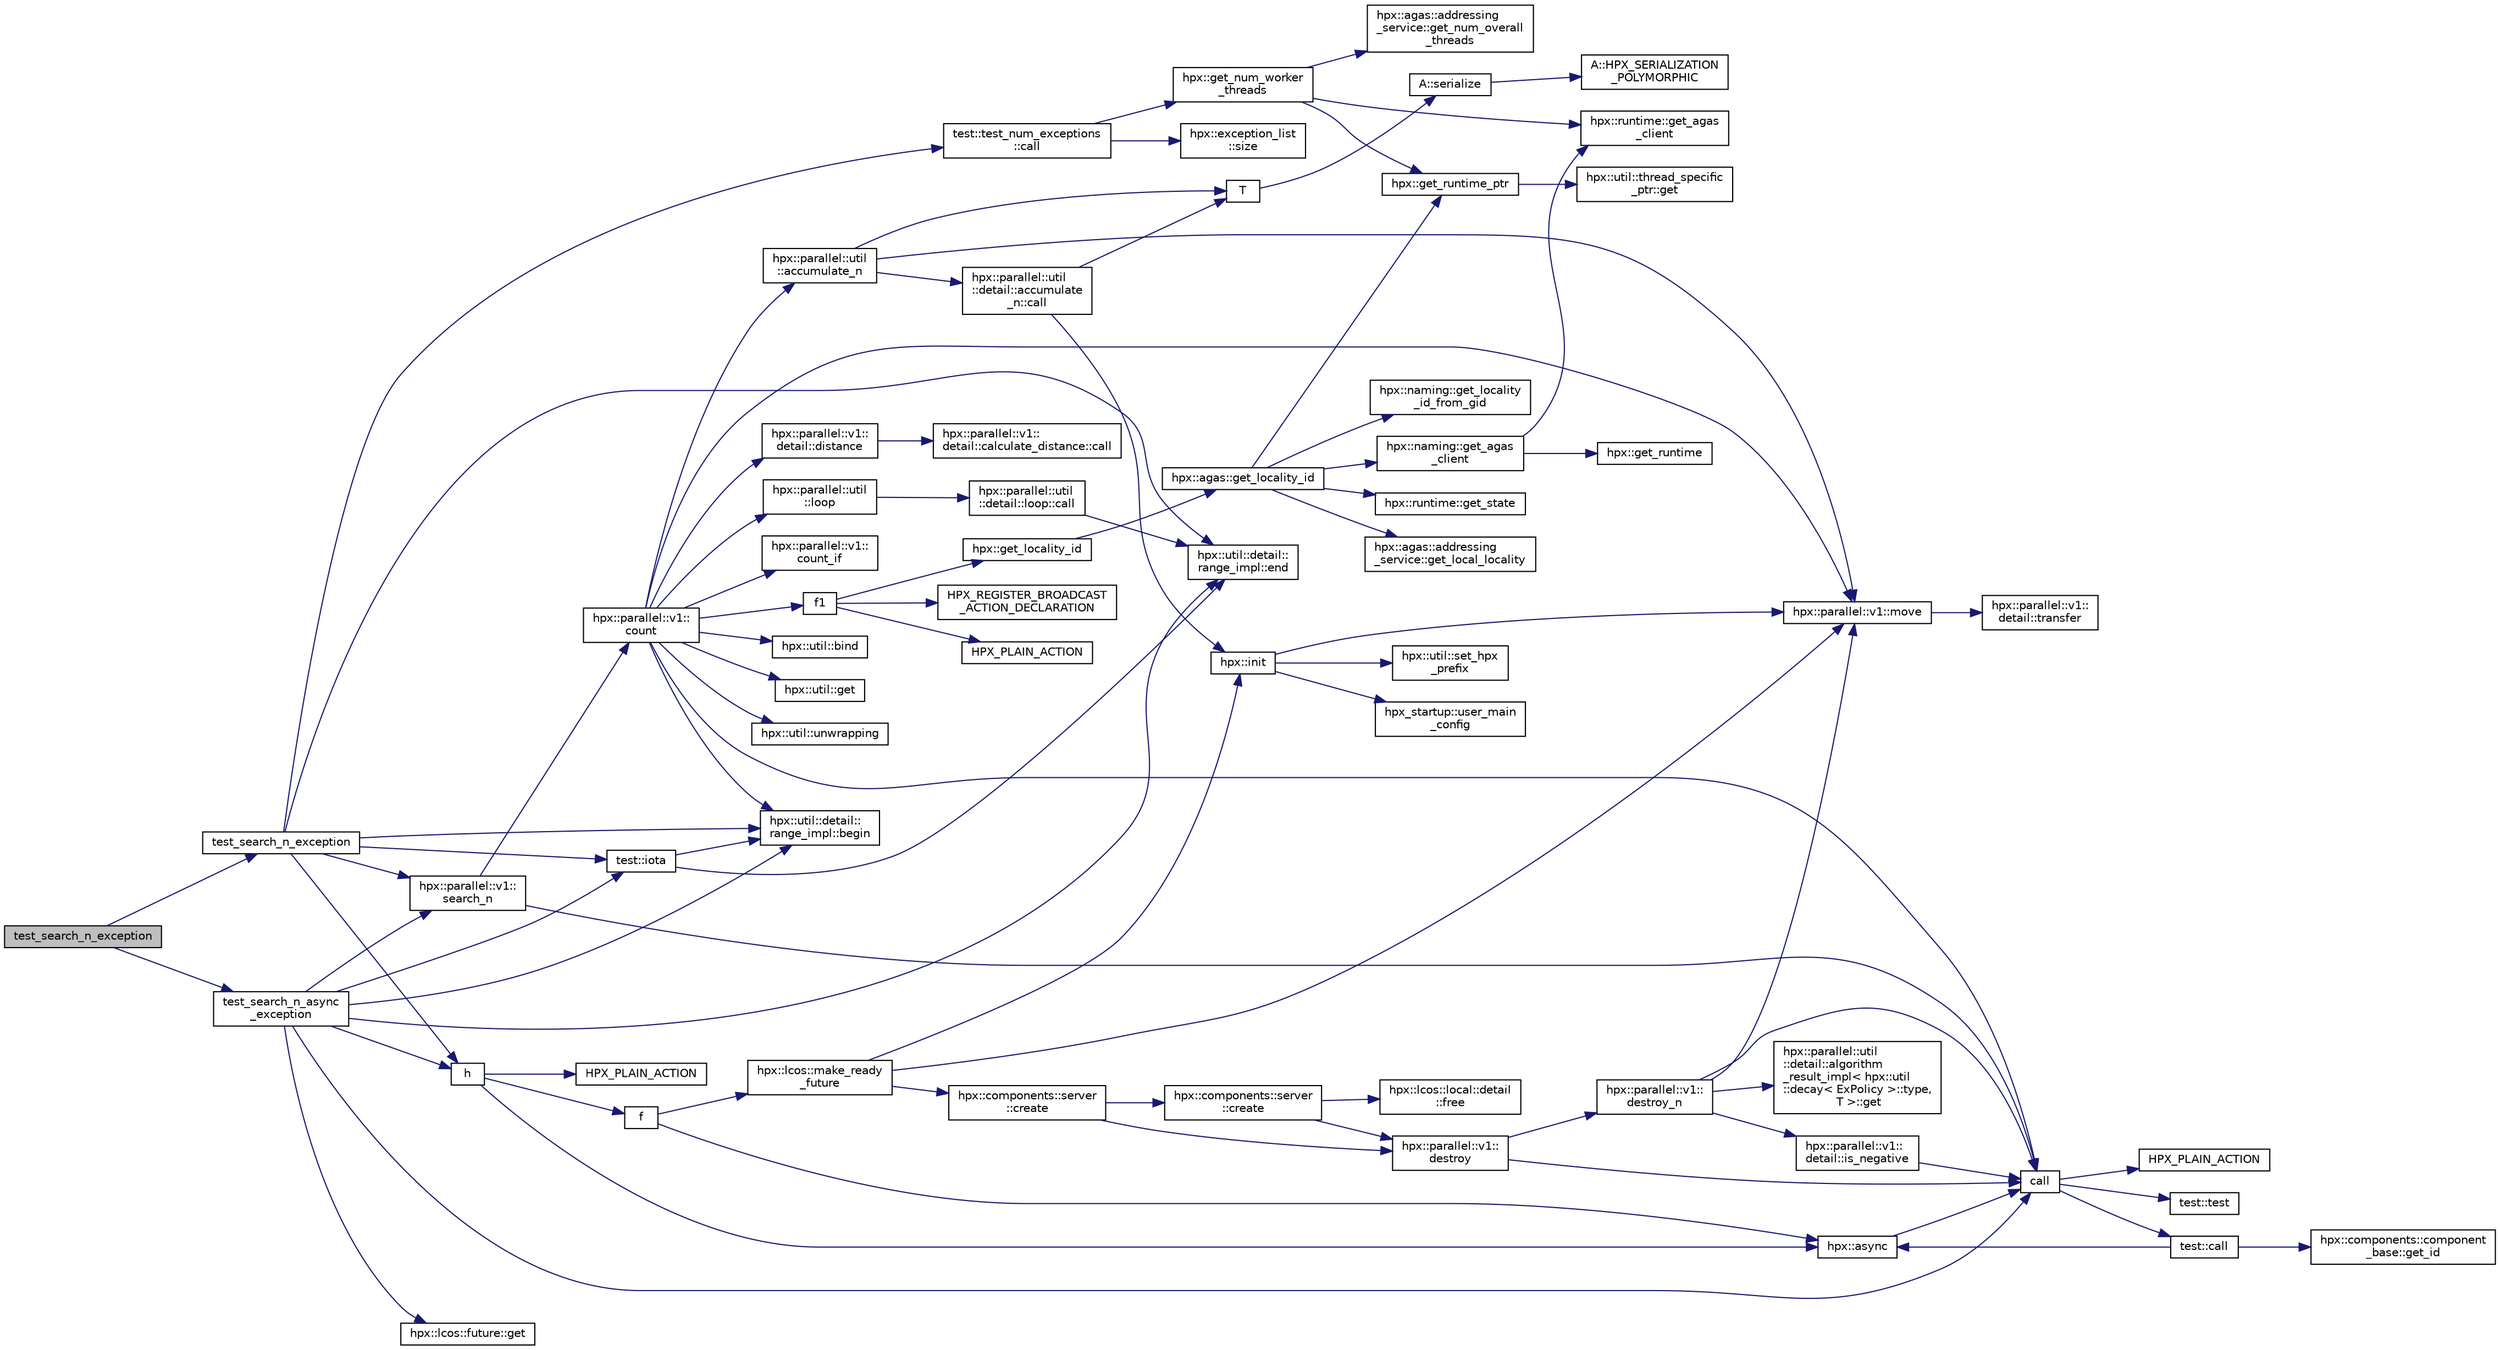 digraph "test_search_n_exception"
{
  edge [fontname="Helvetica",fontsize="10",labelfontname="Helvetica",labelfontsize="10"];
  node [fontname="Helvetica",fontsize="10",shape=record];
  rankdir="LR";
  Node1221 [label="test_search_n_exception",height=0.2,width=0.4,color="black", fillcolor="grey75", style="filled", fontcolor="black"];
  Node1221 -> Node1222 [color="midnightblue",fontsize="10",style="solid",fontname="Helvetica"];
  Node1222 [label="test_search_n_exception",height=0.2,width=0.4,color="black", fillcolor="white", style="filled",URL="$dc/dc5/searchn_8cpp.html#ae7f1103ebc59f1af0552efcc48e84d95"];
  Node1222 -> Node1223 [color="midnightblue",fontsize="10",style="solid",fontname="Helvetica"];
  Node1223 [label="test::iota",height=0.2,width=0.4,color="black", fillcolor="white", style="filled",URL="$df/d04/namespacetest.html#abdbbc37e6fb67287495e853a554c493a"];
  Node1223 -> Node1224 [color="midnightblue",fontsize="10",style="solid",fontname="Helvetica"];
  Node1224 [label="hpx::util::detail::\lrange_impl::begin",height=0.2,width=0.4,color="black", fillcolor="white", style="filled",URL="$d4/d4a/namespacehpx_1_1util_1_1detail_1_1range__impl.html#a31e165df2b865cdd961f35ce938db41a"];
  Node1223 -> Node1225 [color="midnightblue",fontsize="10",style="solid",fontname="Helvetica"];
  Node1225 [label="hpx::util::detail::\lrange_impl::end",height=0.2,width=0.4,color="black", fillcolor="white", style="filled",URL="$d4/d4a/namespacehpx_1_1util_1_1detail_1_1range__impl.html#afb2ea48b0902f52ee4d8b764807b4316"];
  Node1222 -> Node1224 [color="midnightblue",fontsize="10",style="solid",fontname="Helvetica"];
  Node1222 -> Node1225 [color="midnightblue",fontsize="10",style="solid",fontname="Helvetica"];
  Node1222 -> Node1226 [color="midnightblue",fontsize="10",style="solid",fontname="Helvetica"];
  Node1226 [label="h",height=0.2,width=0.4,color="black", fillcolor="white", style="filled",URL="$d4/d13/async__unwrap__1037_8cpp.html#a68bf2774bfb21af6d8c70eaf70834b03"];
  Node1226 -> Node1227 [color="midnightblue",fontsize="10",style="solid",fontname="Helvetica"];
  Node1227 [label="hpx::async",height=0.2,width=0.4,color="black", fillcolor="white", style="filled",URL="$d8/d83/namespacehpx.html#acb7d8e37b73b823956ce144f9a57eaa4"];
  Node1227 -> Node1228 [color="midnightblue",fontsize="10",style="solid",fontname="Helvetica"];
  Node1228 [label="call",height=0.2,width=0.4,color="black", fillcolor="white", style="filled",URL="$d2/d67/promise__1620_8cpp.html#a58357f0b82bc761e1d0b9091ed563a70"];
  Node1228 -> Node1229 [color="midnightblue",fontsize="10",style="solid",fontname="Helvetica"];
  Node1229 [label="test::test",height=0.2,width=0.4,color="black", fillcolor="white", style="filled",URL="$d8/d89/structtest.html#ab42d5ece712d716b04cb3f686f297a26"];
  Node1228 -> Node1230 [color="midnightblue",fontsize="10",style="solid",fontname="Helvetica"];
  Node1230 [label="HPX_PLAIN_ACTION",height=0.2,width=0.4,color="black", fillcolor="white", style="filled",URL="$d2/d67/promise__1620_8cpp.html#ab96aab827a4b1fcaf66cfe0ba83fef23"];
  Node1228 -> Node1231 [color="midnightblue",fontsize="10",style="solid",fontname="Helvetica"];
  Node1231 [label="test::call",height=0.2,width=0.4,color="black", fillcolor="white", style="filled",URL="$d8/d89/structtest.html#aeb29e7ed6518b9426ccf1344c52620ae"];
  Node1231 -> Node1227 [color="midnightblue",fontsize="10",style="solid",fontname="Helvetica"];
  Node1231 -> Node1232 [color="midnightblue",fontsize="10",style="solid",fontname="Helvetica"];
  Node1232 [label="hpx::components::component\l_base::get_id",height=0.2,width=0.4,color="black", fillcolor="white", style="filled",URL="$d2/de6/classhpx_1_1components_1_1component__base.html#a4c8fd93514039bdf01c48d66d82b19cd"];
  Node1226 -> Node1233 [color="midnightblue",fontsize="10",style="solid",fontname="Helvetica"];
  Node1233 [label="f",height=0.2,width=0.4,color="black", fillcolor="white", style="filled",URL="$d4/d13/async__unwrap__1037_8cpp.html#a02a6b0b4f77af9f69a841dc8262b0cd0"];
  Node1233 -> Node1227 [color="midnightblue",fontsize="10",style="solid",fontname="Helvetica"];
  Node1233 -> Node1234 [color="midnightblue",fontsize="10",style="solid",fontname="Helvetica"];
  Node1234 [label="hpx::lcos::make_ready\l_future",height=0.2,width=0.4,color="black", fillcolor="white", style="filled",URL="$d2/dc9/namespacehpx_1_1lcos.html#a42997564ddfde91d475b8a2cea8f53e4"];
  Node1234 -> Node1235 [color="midnightblue",fontsize="10",style="solid",fontname="Helvetica"];
  Node1235 [label="hpx::init",height=0.2,width=0.4,color="black", fillcolor="white", style="filled",URL="$d8/d83/namespacehpx.html#a3c694ea960b47c56b33351ba16e3d76b",tooltip="Main entry point for launching the HPX runtime system. "];
  Node1235 -> Node1236 [color="midnightblue",fontsize="10",style="solid",fontname="Helvetica"];
  Node1236 [label="hpx::util::set_hpx\l_prefix",height=0.2,width=0.4,color="black", fillcolor="white", style="filled",URL="$df/dad/namespacehpx_1_1util.html#ae40a23c1ba0a48d9304dcf717a95793e"];
  Node1235 -> Node1237 [color="midnightblue",fontsize="10",style="solid",fontname="Helvetica"];
  Node1237 [label="hpx_startup::user_main\l_config",height=0.2,width=0.4,color="black", fillcolor="white", style="filled",URL="$d3/dd2/namespacehpx__startup.html#aaac571d88bd3912a4225a23eb3261637"];
  Node1235 -> Node1238 [color="midnightblue",fontsize="10",style="solid",fontname="Helvetica"];
  Node1238 [label="hpx::parallel::v1::move",height=0.2,width=0.4,color="black", fillcolor="white", style="filled",URL="$db/db9/namespacehpx_1_1parallel_1_1v1.html#aa7c4ede081ce786c9d1eb1adff495cfc"];
  Node1238 -> Node1239 [color="midnightblue",fontsize="10",style="solid",fontname="Helvetica"];
  Node1239 [label="hpx::parallel::v1::\ldetail::transfer",height=0.2,width=0.4,color="black", fillcolor="white", style="filled",URL="$d2/ddd/namespacehpx_1_1parallel_1_1v1_1_1detail.html#ab1b56a05e1885ca7cc7ffa1804dd2f3c"];
  Node1234 -> Node1240 [color="midnightblue",fontsize="10",style="solid",fontname="Helvetica"];
  Node1240 [label="hpx::components::server\l::create",height=0.2,width=0.4,color="black", fillcolor="white", style="filled",URL="$d2/da2/namespacehpx_1_1components_1_1server.html#ac776c89f3d68ceb910e8cee9fa937ab4",tooltip="Create arrays of components using their default constructor. "];
  Node1240 -> Node1241 [color="midnightblue",fontsize="10",style="solid",fontname="Helvetica"];
  Node1241 [label="hpx::components::server\l::create",height=0.2,width=0.4,color="black", fillcolor="white", style="filled",URL="$d2/da2/namespacehpx_1_1components_1_1server.html#a77d26de181c97b444565e230577981bd"];
  Node1241 -> Node1242 [color="midnightblue",fontsize="10",style="solid",fontname="Helvetica"];
  Node1242 [label="hpx::lcos::local::detail\l::free",height=0.2,width=0.4,color="black", fillcolor="white", style="filled",URL="$d4/dcb/namespacehpx_1_1lcos_1_1local_1_1detail.html#a55a940f019734e9bb045dc123cd80e48"];
  Node1241 -> Node1243 [color="midnightblue",fontsize="10",style="solid",fontname="Helvetica"];
  Node1243 [label="hpx::parallel::v1::\ldestroy",height=0.2,width=0.4,color="black", fillcolor="white", style="filled",URL="$db/db9/namespacehpx_1_1parallel_1_1v1.html#acf303558375048e8a7cc9a2c2e09477f"];
  Node1243 -> Node1228 [color="midnightblue",fontsize="10",style="solid",fontname="Helvetica"];
  Node1243 -> Node1244 [color="midnightblue",fontsize="10",style="solid",fontname="Helvetica"];
  Node1244 [label="hpx::parallel::v1::\ldestroy_n",height=0.2,width=0.4,color="black", fillcolor="white", style="filled",URL="$db/db9/namespacehpx_1_1parallel_1_1v1.html#a71d0691132a300690163f5636bcd5bd3"];
  Node1244 -> Node1245 [color="midnightblue",fontsize="10",style="solid",fontname="Helvetica"];
  Node1245 [label="hpx::parallel::v1::\ldetail::is_negative",height=0.2,width=0.4,color="black", fillcolor="white", style="filled",URL="$d2/ddd/namespacehpx_1_1parallel_1_1v1_1_1detail.html#adf2e40fc4b20ad0fd442ee3118a4d527"];
  Node1245 -> Node1228 [color="midnightblue",fontsize="10",style="solid",fontname="Helvetica"];
  Node1244 -> Node1246 [color="midnightblue",fontsize="10",style="solid",fontname="Helvetica"];
  Node1246 [label="hpx::parallel::util\l::detail::algorithm\l_result_impl\< hpx::util\l::decay\< ExPolicy \>::type,\l T \>::get",height=0.2,width=0.4,color="black", fillcolor="white", style="filled",URL="$d2/d42/structhpx_1_1parallel_1_1util_1_1detail_1_1algorithm__result__impl.html#ab5b051e8ec74eff5e0e62fd63f5d377e"];
  Node1244 -> Node1238 [color="midnightblue",fontsize="10",style="solid",fontname="Helvetica"];
  Node1244 -> Node1228 [color="midnightblue",fontsize="10",style="solid",fontname="Helvetica"];
  Node1240 -> Node1243 [color="midnightblue",fontsize="10",style="solid",fontname="Helvetica"];
  Node1234 -> Node1238 [color="midnightblue",fontsize="10",style="solid",fontname="Helvetica"];
  Node1226 -> Node1247 [color="midnightblue",fontsize="10",style="solid",fontname="Helvetica"];
  Node1247 [label="HPX_PLAIN_ACTION",height=0.2,width=0.4,color="black", fillcolor="white", style="filled",URL="$d4/d13/async__unwrap__1037_8cpp.html#ab5991a65409f0229f564e4935bd7b979"];
  Node1222 -> Node1248 [color="midnightblue",fontsize="10",style="solid",fontname="Helvetica"];
  Node1248 [label="hpx::parallel::v1::\lsearch_n",height=0.2,width=0.4,color="black", fillcolor="white", style="filled",URL="$db/db9/namespacehpx_1_1parallel_1_1v1.html#a76f1677de623ee3bc79ae00e111ef70e"];
  Node1248 -> Node1228 [color="midnightblue",fontsize="10",style="solid",fontname="Helvetica"];
  Node1248 -> Node1249 [color="midnightblue",fontsize="10",style="solid",fontname="Helvetica"];
  Node1249 [label="hpx::parallel::v1::\lcount",height=0.2,width=0.4,color="black", fillcolor="white", style="filled",URL="$db/db9/namespacehpx_1_1parallel_1_1v1.html#a19d058114a2bd44801aab4176b188e23"];
  Node1249 -> Node1250 [color="midnightblue",fontsize="10",style="solid",fontname="Helvetica"];
  Node1250 [label="hpx::parallel::v1::\lcount_if",height=0.2,width=0.4,color="black", fillcolor="white", style="filled",URL="$db/db9/namespacehpx_1_1parallel_1_1v1.html#ad836ff017ec208c2d6388a9b47b05ce0"];
  Node1249 -> Node1251 [color="midnightblue",fontsize="10",style="solid",fontname="Helvetica"];
  Node1251 [label="f1",height=0.2,width=0.4,color="black", fillcolor="white", style="filled",URL="$d8/d8b/broadcast_8cpp.html#a1751fbd41f2529b84514a9dbd767959a"];
  Node1251 -> Node1252 [color="midnightblue",fontsize="10",style="solid",fontname="Helvetica"];
  Node1252 [label="hpx::get_locality_id",height=0.2,width=0.4,color="black", fillcolor="white", style="filled",URL="$d8/d83/namespacehpx.html#a158d7c54a657bb364c1704033010697b",tooltip="Return the number of the locality this function is being called from. "];
  Node1252 -> Node1253 [color="midnightblue",fontsize="10",style="solid",fontname="Helvetica"];
  Node1253 [label="hpx::agas::get_locality_id",height=0.2,width=0.4,color="black", fillcolor="white", style="filled",URL="$dc/d54/namespacehpx_1_1agas.html#a491cc2ddecdf0f1a9129900caa6a4d3e"];
  Node1253 -> Node1254 [color="midnightblue",fontsize="10",style="solid",fontname="Helvetica"];
  Node1254 [label="hpx::get_runtime_ptr",height=0.2,width=0.4,color="black", fillcolor="white", style="filled",URL="$d8/d83/namespacehpx.html#af29daf2bb3e01b4d6495a1742b6cce64"];
  Node1254 -> Node1255 [color="midnightblue",fontsize="10",style="solid",fontname="Helvetica"];
  Node1255 [label="hpx::util::thread_specific\l_ptr::get",height=0.2,width=0.4,color="black", fillcolor="white", style="filled",URL="$d4/d4c/structhpx_1_1util_1_1thread__specific__ptr.html#a3b27d8520710478aa41d1f74206bdba9"];
  Node1253 -> Node1256 [color="midnightblue",fontsize="10",style="solid",fontname="Helvetica"];
  Node1256 [label="hpx::runtime::get_state",height=0.2,width=0.4,color="black", fillcolor="white", style="filled",URL="$d0/d7b/classhpx_1_1runtime.html#ab405f80e060dac95d624520f38b0524c"];
  Node1253 -> Node1257 [color="midnightblue",fontsize="10",style="solid",fontname="Helvetica"];
  Node1257 [label="hpx::naming::get_agas\l_client",height=0.2,width=0.4,color="black", fillcolor="white", style="filled",URL="$d4/dc9/namespacehpx_1_1naming.html#a0408fffd5d34b620712a801b0ae3b032"];
  Node1257 -> Node1258 [color="midnightblue",fontsize="10",style="solid",fontname="Helvetica"];
  Node1258 [label="hpx::get_runtime",height=0.2,width=0.4,color="black", fillcolor="white", style="filled",URL="$d8/d83/namespacehpx.html#aef902cc6c7dd3b9fbadf34d1e850a070"];
  Node1257 -> Node1259 [color="midnightblue",fontsize="10",style="solid",fontname="Helvetica"];
  Node1259 [label="hpx::runtime::get_agas\l_client",height=0.2,width=0.4,color="black", fillcolor="white", style="filled",URL="$d0/d7b/classhpx_1_1runtime.html#aeb5dddd30d6b9861669af8ad44d1a96a"];
  Node1253 -> Node1260 [color="midnightblue",fontsize="10",style="solid",fontname="Helvetica"];
  Node1260 [label="hpx::agas::addressing\l_service::get_local_locality",height=0.2,width=0.4,color="black", fillcolor="white", style="filled",URL="$db/d58/structhpx_1_1agas_1_1addressing__service.html#ab52c19a37c2a7a006c6c15f90ad0539c"];
  Node1253 -> Node1261 [color="midnightblue",fontsize="10",style="solid",fontname="Helvetica"];
  Node1261 [label="hpx::naming::get_locality\l_id_from_gid",height=0.2,width=0.4,color="black", fillcolor="white", style="filled",URL="$d4/dc9/namespacehpx_1_1naming.html#a7fd43037784560bd04fda9b49e33529f"];
  Node1251 -> Node1262 [color="midnightblue",fontsize="10",style="solid",fontname="Helvetica"];
  Node1262 [label="HPX_PLAIN_ACTION",height=0.2,width=0.4,color="black", fillcolor="white", style="filled",URL="$d8/d8b/broadcast_8cpp.html#a19685a0394ce6a99351f7a679f6eeefc"];
  Node1251 -> Node1263 [color="midnightblue",fontsize="10",style="solid",fontname="Helvetica"];
  Node1263 [label="HPX_REGISTER_BROADCAST\l_ACTION_DECLARATION",height=0.2,width=0.4,color="black", fillcolor="white", style="filled",URL="$d7/d38/addressing__service_8cpp.html#a573d764d9cb34eec46a4bdffcf07875f"];
  Node1249 -> Node1264 [color="midnightblue",fontsize="10",style="solid",fontname="Helvetica"];
  Node1264 [label="hpx::parallel::util\l::loop",height=0.2,width=0.4,color="black", fillcolor="white", style="filled",URL="$df/dc6/namespacehpx_1_1parallel_1_1util.html#a3f434e00f42929aac85debb8c5782213"];
  Node1264 -> Node1265 [color="midnightblue",fontsize="10",style="solid",fontname="Helvetica"];
  Node1265 [label="hpx::parallel::util\l::detail::loop::call",height=0.2,width=0.4,color="black", fillcolor="white", style="filled",URL="$da/d06/structhpx_1_1parallel_1_1util_1_1detail_1_1loop.html#a5c5e8dbda782f09cdb7bc2509e3bf09e"];
  Node1265 -> Node1225 [color="midnightblue",fontsize="10",style="solid",fontname="Helvetica"];
  Node1249 -> Node1266 [color="midnightblue",fontsize="10",style="solid",fontname="Helvetica"];
  Node1266 [label="hpx::util::bind",height=0.2,width=0.4,color="black", fillcolor="white", style="filled",URL="$df/dad/namespacehpx_1_1util.html#ad844caedf82a0173d6909d910c3e48c6"];
  Node1249 -> Node1238 [color="midnightblue",fontsize="10",style="solid",fontname="Helvetica"];
  Node1249 -> Node1267 [color="midnightblue",fontsize="10",style="solid",fontname="Helvetica"];
  Node1267 [label="hpx::util::get",height=0.2,width=0.4,color="black", fillcolor="white", style="filled",URL="$df/dad/namespacehpx_1_1util.html#a5cbd3c41f03f4d4acaedaa4777e3cc02"];
  Node1249 -> Node1228 [color="midnightblue",fontsize="10",style="solid",fontname="Helvetica"];
  Node1249 -> Node1268 [color="midnightblue",fontsize="10",style="solid",fontname="Helvetica"];
  Node1268 [label="hpx::parallel::v1::\ldetail::distance",height=0.2,width=0.4,color="black", fillcolor="white", style="filled",URL="$d2/ddd/namespacehpx_1_1parallel_1_1v1_1_1detail.html#a6bea3c6a5f470cad11f27ee6bab4a33f"];
  Node1268 -> Node1269 [color="midnightblue",fontsize="10",style="solid",fontname="Helvetica"];
  Node1269 [label="hpx::parallel::v1::\ldetail::calculate_distance::call",height=0.2,width=0.4,color="black", fillcolor="white", style="filled",URL="$db/dfa/structhpx_1_1parallel_1_1v1_1_1detail_1_1calculate__distance.html#a950a6627830a7d019ac0e734b0a447bf"];
  Node1249 -> Node1270 [color="midnightblue",fontsize="10",style="solid",fontname="Helvetica"];
  Node1270 [label="hpx::util::unwrapping",height=0.2,width=0.4,color="black", fillcolor="white", style="filled",URL="$df/dad/namespacehpx_1_1util.html#a7529d9ac687684c33403cdd1f9cef8e4"];
  Node1249 -> Node1271 [color="midnightblue",fontsize="10",style="solid",fontname="Helvetica"];
  Node1271 [label="hpx::parallel::util\l::accumulate_n",height=0.2,width=0.4,color="black", fillcolor="white", style="filled",URL="$df/dc6/namespacehpx_1_1parallel_1_1util.html#af19f9a2722f97c2247ea5d0dbb5e2d25"];
  Node1271 -> Node1272 [color="midnightblue",fontsize="10",style="solid",fontname="Helvetica"];
  Node1272 [label="hpx::parallel::util\l::detail::accumulate\l_n::call",height=0.2,width=0.4,color="black", fillcolor="white", style="filled",URL="$d8/d3b/structhpx_1_1parallel_1_1util_1_1detail_1_1accumulate__n.html#a765aceb8ab313fc92f7c4aaf70ccca8f"];
  Node1272 -> Node1235 [color="midnightblue",fontsize="10",style="solid",fontname="Helvetica"];
  Node1272 -> Node1273 [color="midnightblue",fontsize="10",style="solid",fontname="Helvetica"];
  Node1273 [label="T",height=0.2,width=0.4,color="black", fillcolor="white", style="filled",URL="$db/d33/polymorphic__semiintrusive__template_8cpp.html#ad187658f9cb91c1312b39ae7e896f1ea"];
  Node1273 -> Node1274 [color="midnightblue",fontsize="10",style="solid",fontname="Helvetica"];
  Node1274 [label="A::serialize",height=0.2,width=0.4,color="black", fillcolor="white", style="filled",URL="$d7/da0/struct_a.html#a5f5c287cf471e274ed9dda0da1592212"];
  Node1274 -> Node1275 [color="midnightblue",fontsize="10",style="solid",fontname="Helvetica"];
  Node1275 [label="A::HPX_SERIALIZATION\l_POLYMORPHIC",height=0.2,width=0.4,color="black", fillcolor="white", style="filled",URL="$d7/da0/struct_a.html#ada978cc156cebbafddb1f3aa4c01918c"];
  Node1271 -> Node1238 [color="midnightblue",fontsize="10",style="solid",fontname="Helvetica"];
  Node1271 -> Node1273 [color="midnightblue",fontsize="10",style="solid",fontname="Helvetica"];
  Node1249 -> Node1224 [color="midnightblue",fontsize="10",style="solid",fontname="Helvetica"];
  Node1222 -> Node1276 [color="midnightblue",fontsize="10",style="solid",fontname="Helvetica"];
  Node1276 [label="test::test_num_exceptions\l::call",height=0.2,width=0.4,color="black", fillcolor="white", style="filled",URL="$da/ddb/structtest_1_1test__num__exceptions.html#a2c1e3b76f9abd4d358ae0258203b90b7"];
  Node1276 -> Node1277 [color="midnightblue",fontsize="10",style="solid",fontname="Helvetica"];
  Node1277 [label="hpx::exception_list\l::size",height=0.2,width=0.4,color="black", fillcolor="white", style="filled",URL="$d2/def/classhpx_1_1exception__list.html#ae4e3e1b70e8185033656d891749a234e"];
  Node1276 -> Node1278 [color="midnightblue",fontsize="10",style="solid",fontname="Helvetica"];
  Node1278 [label="hpx::get_num_worker\l_threads",height=0.2,width=0.4,color="black", fillcolor="white", style="filled",URL="$d8/d83/namespacehpx.html#ae0cb050327ed37e6863061bd1761409e",tooltip="Return the number of worker OS- threads used to execute HPX threads. "];
  Node1278 -> Node1254 [color="midnightblue",fontsize="10",style="solid",fontname="Helvetica"];
  Node1278 -> Node1259 [color="midnightblue",fontsize="10",style="solid",fontname="Helvetica"];
  Node1278 -> Node1279 [color="midnightblue",fontsize="10",style="solid",fontname="Helvetica"];
  Node1279 [label="hpx::agas::addressing\l_service::get_num_overall\l_threads",height=0.2,width=0.4,color="black", fillcolor="white", style="filled",URL="$db/d58/structhpx_1_1agas_1_1addressing__service.html#a55800470ad2b28e283653df58d59ec49"];
  Node1221 -> Node1280 [color="midnightblue",fontsize="10",style="solid",fontname="Helvetica"];
  Node1280 [label="test_search_n_async\l_exception",height=0.2,width=0.4,color="black", fillcolor="white", style="filled",URL="$dc/dc5/searchn_8cpp.html#a92730ec9ee1563d03c8ffba9150e5b42"];
  Node1280 -> Node1223 [color="midnightblue",fontsize="10",style="solid",fontname="Helvetica"];
  Node1280 -> Node1224 [color="midnightblue",fontsize="10",style="solid",fontname="Helvetica"];
  Node1280 -> Node1225 [color="midnightblue",fontsize="10",style="solid",fontname="Helvetica"];
  Node1280 -> Node1226 [color="midnightblue",fontsize="10",style="solid",fontname="Helvetica"];
  Node1280 -> Node1248 [color="midnightblue",fontsize="10",style="solid",fontname="Helvetica"];
  Node1280 -> Node1281 [color="midnightblue",fontsize="10",style="solid",fontname="Helvetica"];
  Node1281 [label="hpx::lcos::future::get",height=0.2,width=0.4,color="black", fillcolor="white", style="filled",URL="$d0/d33/classhpx_1_1lcos_1_1future.html#a8c28269486d5620ac48af349f17bb41c"];
  Node1280 -> Node1228 [color="midnightblue",fontsize="10",style="solid",fontname="Helvetica"];
}
